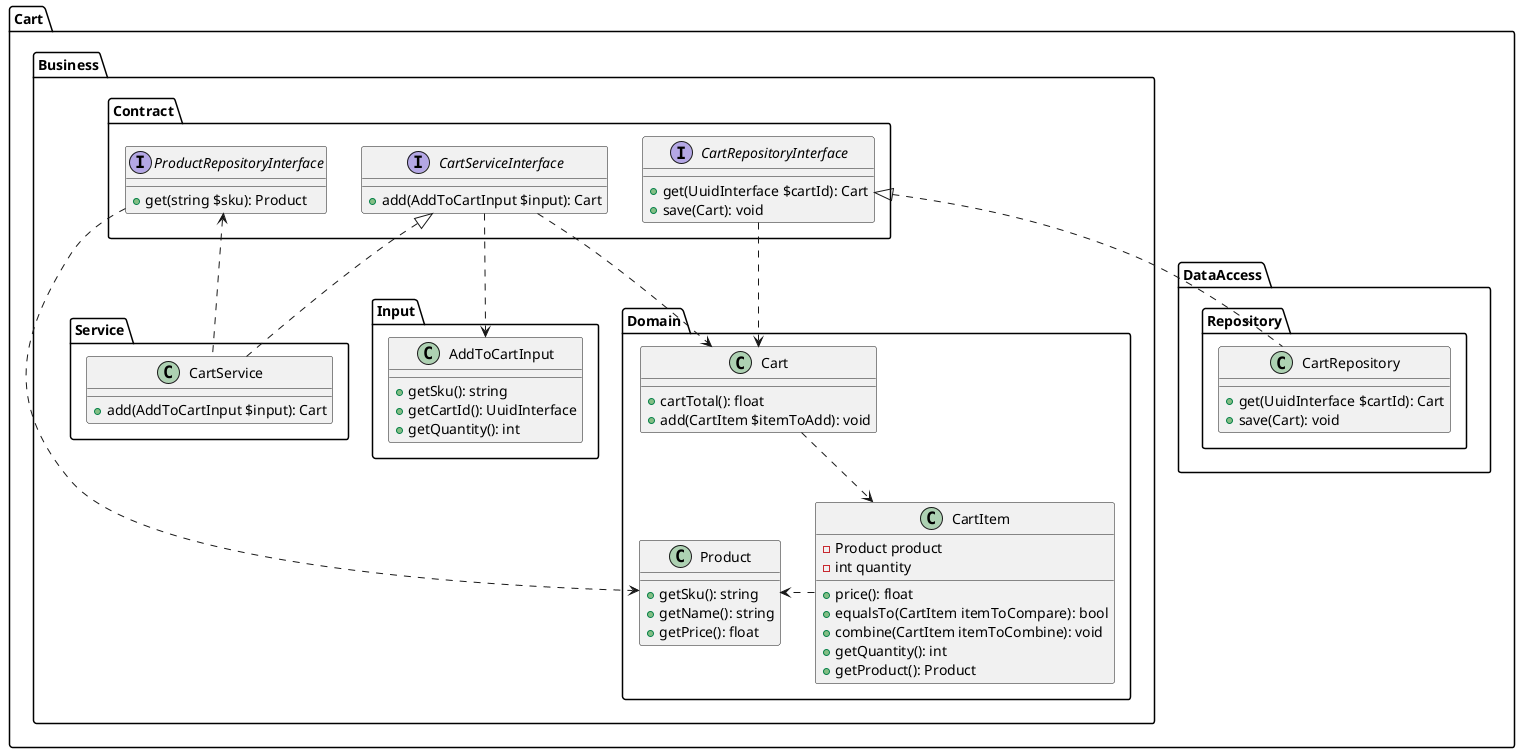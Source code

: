 @startuml

set namespaceSeparator \\




class Cart\\Business\\Input\\AddToCartInput {
    +getSku(): string
    +getCartId(): UuidInterface
    +getQuantity(): int
}

interface Cart\\Business\\Contract\\CartServiceInterface {
    +add(AddToCartInput $input): Cart
}


interface Cart\\Business\\Contract\\CartRepositoryInterface {
    +get(UuidInterface $cartId): Cart
    +save(Cart): void
}


interface Cart\\Business\\Contract\\ProductRepositoryInterface {
    +get(string $sku): Product
}

class Cart\\Business\\Service\\CartService implements Cart\\Business\\Contract\\CartServiceInterface {
    +add(AddToCartInput $input): Cart
}

class Cart\\Business\\Domain\\Cart {
    +cartTotal(): float
    +add(CartItem $itemToAdd): void
}

class Cart\\Business\\Domain\\CartItem {
    -Product product
    -int quantity
    +price(): float
    +equalsTo(CartItem itemToCompare): bool
    +combine(CartItem itemToCombine): void
    +getQuantity(): int
    +getProduct(): Product
}

class Cart\\Business\\Domain\\Product {
    +getSku(): string
    +getName(): string
    +getPrice(): float
}

class Cart\\DataAccess\\Repository\\CartRepository implements Cart\\Business\\Contract\\CartRepositoryInterface {
    +get(UuidInterface $cartId): Cart
    +save(Cart): void
}

Cart\\Business\\Domain\\Cart ..> Cart\\Business\\Domain\\CartItem
Cart\\Business\\Domain\\CartItem .right.> Cart\\Business\\Domain\\Product

Cart\\Business\\Contract\\CartServiceInterface ..> Cart\\Business\\Input\\AddToCartInput
Cart\\Business\\Contract\\CartServiceInterface ..> Cart\\Business\\Domain\\Cart
Cart\\Business\\Contract\\CartRepositoryInterface ..> Cart\\Business\\Domain\\Cart
Cart\\Business\\Contract\\ProductRepositoryInterface ..> Cart\\Business\\Domain\\Product
Cart\\Business\\Service\\CartService .left.> Cart\\Business\\Contract\\ProductRepositoryInterface

@enduml